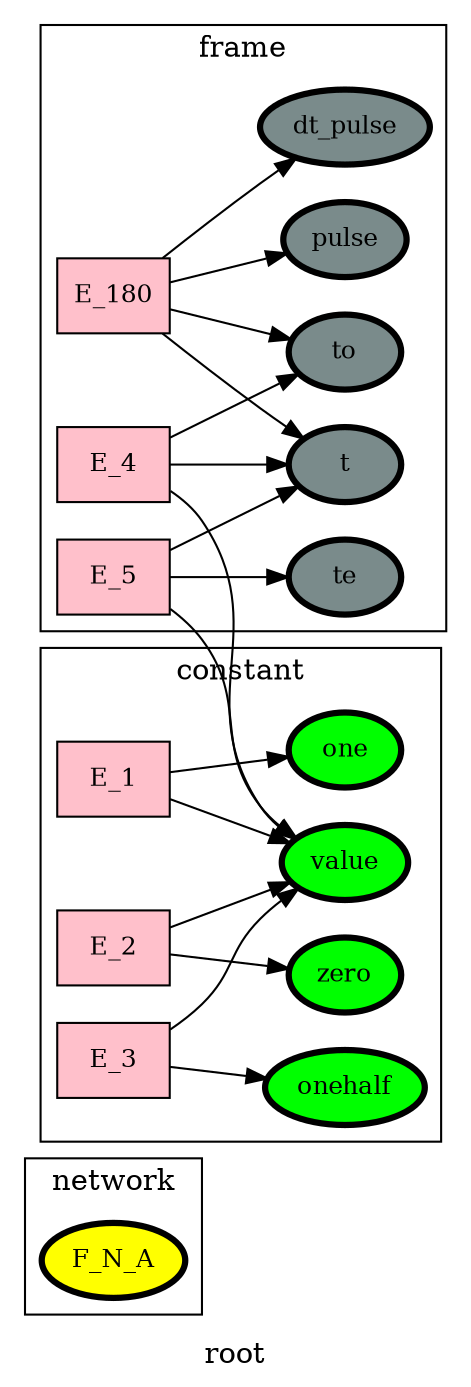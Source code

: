 digraph root {
label=root;
rankdir=LR;
subgraph cluster_root___network {
label=network;
rankdir=LR;
V_8 [fillcolor=yellow, fontsize=12, label=F_N_A, penwidth=3, style=filled];
}

subgraph cluster_root___projection {
label=projection;
rankdir=LR;
}

E_180 -> V_216  [splines=ortho];
E_180 -> V_5  [splines=ortho];
E_180 -> V_6  [splines=ortho];
E_4 -> V_1  [splines=ortho];
E_4 -> V_5  [splines=ortho];
E_5 -> V_1  [splines=ortho];
E_5 -> V_5  [splines=ortho];
subgraph cluster_root___frame {
label=frame;
rankdir=LR;
V_216 [fillcolor=lightcyan4, fontsize=12, label=dt_pulse, penwidth=3, style=filled];
V_217 [fillcolor=lightcyan4, fontsize=12, label=pulse, penwidth=3, style=filled];
V_5 [fillcolor=lightcyan4, fontsize=12, label=t, penwidth=3, style=filled];
V_6 [fillcolor=lightcyan4, fontsize=12, label=to, penwidth=3, style=filled];
V_7 [fillcolor=lightcyan4, fontsize=12, label=te, penwidth=3, style=filled];
E_180 [fillcolor=pink, fontsize=12, shape=box, style=filled];
E_180 -> V_217  [splines=ortho];
E_4 [fillcolor=pink, fontsize=12, shape=box, style=filled];
E_4 -> V_6  [splines=ortho];
E_5 [fillcolor=pink, fontsize=12, shape=box, style=filled];
E_5 -> V_7  [splines=ortho];
}

subgraph cluster_root___state {
label=state;
rankdir=LR;
}

E_1 -> V_1  [splines=ortho];
E_2 -> V_1  [splines=ortho];
E_3 -> V_1  [splines=ortho];
subgraph cluster_root___constant {
label=constant;
rankdir=LR;
V_1 [fillcolor=green, fontsize=12, label=value, penwidth=3, style=filled];
V_2 [fillcolor=green, fontsize=12, label=one, penwidth=3, style=filled];
V_3 [fillcolor=green, fontsize=12, label=zero, penwidth=3, style=filled];
V_4 [fillcolor=green, fontsize=12, label=onehalf, penwidth=3, style=filled];
E_1 [fillcolor=pink, fontsize=12, shape=box, style=filled];
E_1 -> V_2  [splines=ortho];
E_2 [fillcolor=pink, fontsize=12, shape=box, style=filled];
E_2 -> V_3  [splines=ortho];
E_3 [fillcolor=pink, fontsize=12, shape=box, style=filled];
E_3 -> V_4  [splines=ortho];
}

}
